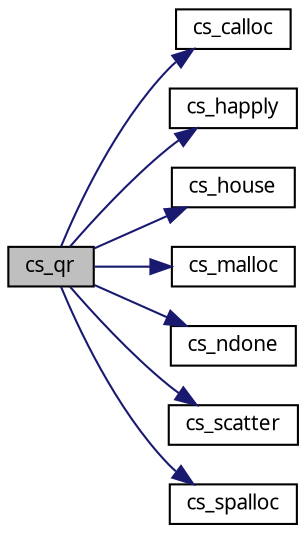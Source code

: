 digraph G
{
  edge [fontname="FreeSans.ttf",fontsize=10,labelfontname="FreeSans.ttf",labelfontsize=10];
  node [fontname="FreeSans.ttf",fontsize=10,shape=record];
  rankdir=LR;
  Node1 [label="cs_qr",height=0.2,width=0.4,color="black", fillcolor="grey75", style="filled" fontcolor="black"];
  Node1 -> Node2 [color="midnightblue",fontsize=10,style="solid",fontname="FreeSans.ttf"];
  Node2 [label="cs_calloc",height=0.2,width=0.4,color="black", fillcolor="white", style="filled",URL="$cs_8c.html#d3e846c0142a1457e8e85bcaf559fb98"];
  Node1 -> Node3 [color="midnightblue",fontsize=10,style="solid",fontname="FreeSans.ttf"];
  Node3 [label="cs_happly",height=0.2,width=0.4,color="black", fillcolor="white", style="filled",URL="$cs_8c.html#27050a31d36046e833b7763fe8ef62ce"];
  Node1 -> Node4 [color="midnightblue",fontsize=10,style="solid",fontname="FreeSans.ttf"];
  Node4 [label="cs_house",height=0.2,width=0.4,color="black", fillcolor="white", style="filled",URL="$cs_8c.html#096c9057bf2038f9eaef0c1dfb09f3dd"];
  Node1 -> Node5 [color="midnightblue",fontsize=10,style="solid",fontname="FreeSans.ttf"];
  Node5 [label="cs_malloc",height=0.2,width=0.4,color="black", fillcolor="white", style="filled",URL="$cs_8c.html#4c6c75c54cbdf2f3fd4574a90c2f8a86"];
  Node1 -> Node6 [color="midnightblue",fontsize=10,style="solid",fontname="FreeSans.ttf"];
  Node6 [label="cs_ndone",height=0.2,width=0.4,color="black", fillcolor="white", style="filled",URL="$cs_8c.html#24796e2f78414578fd2b8e7528535cbb"];
  Node1 -> Node7 [color="midnightblue",fontsize=10,style="solid",fontname="FreeSans.ttf"];
  Node7 [label="cs_scatter",height=0.2,width=0.4,color="black", fillcolor="white", style="filled",URL="$cs_8c.html#3729a7e21dbc3309ac96461ddb060328"];
  Node1 -> Node8 [color="midnightblue",fontsize=10,style="solid",fontname="FreeSans.ttf"];
  Node8 [label="cs_spalloc",height=0.2,width=0.4,color="black", fillcolor="white", style="filled",URL="$cs_8c.html#ad3a584d9185a4fe4497a36f892b9c72"];
}
